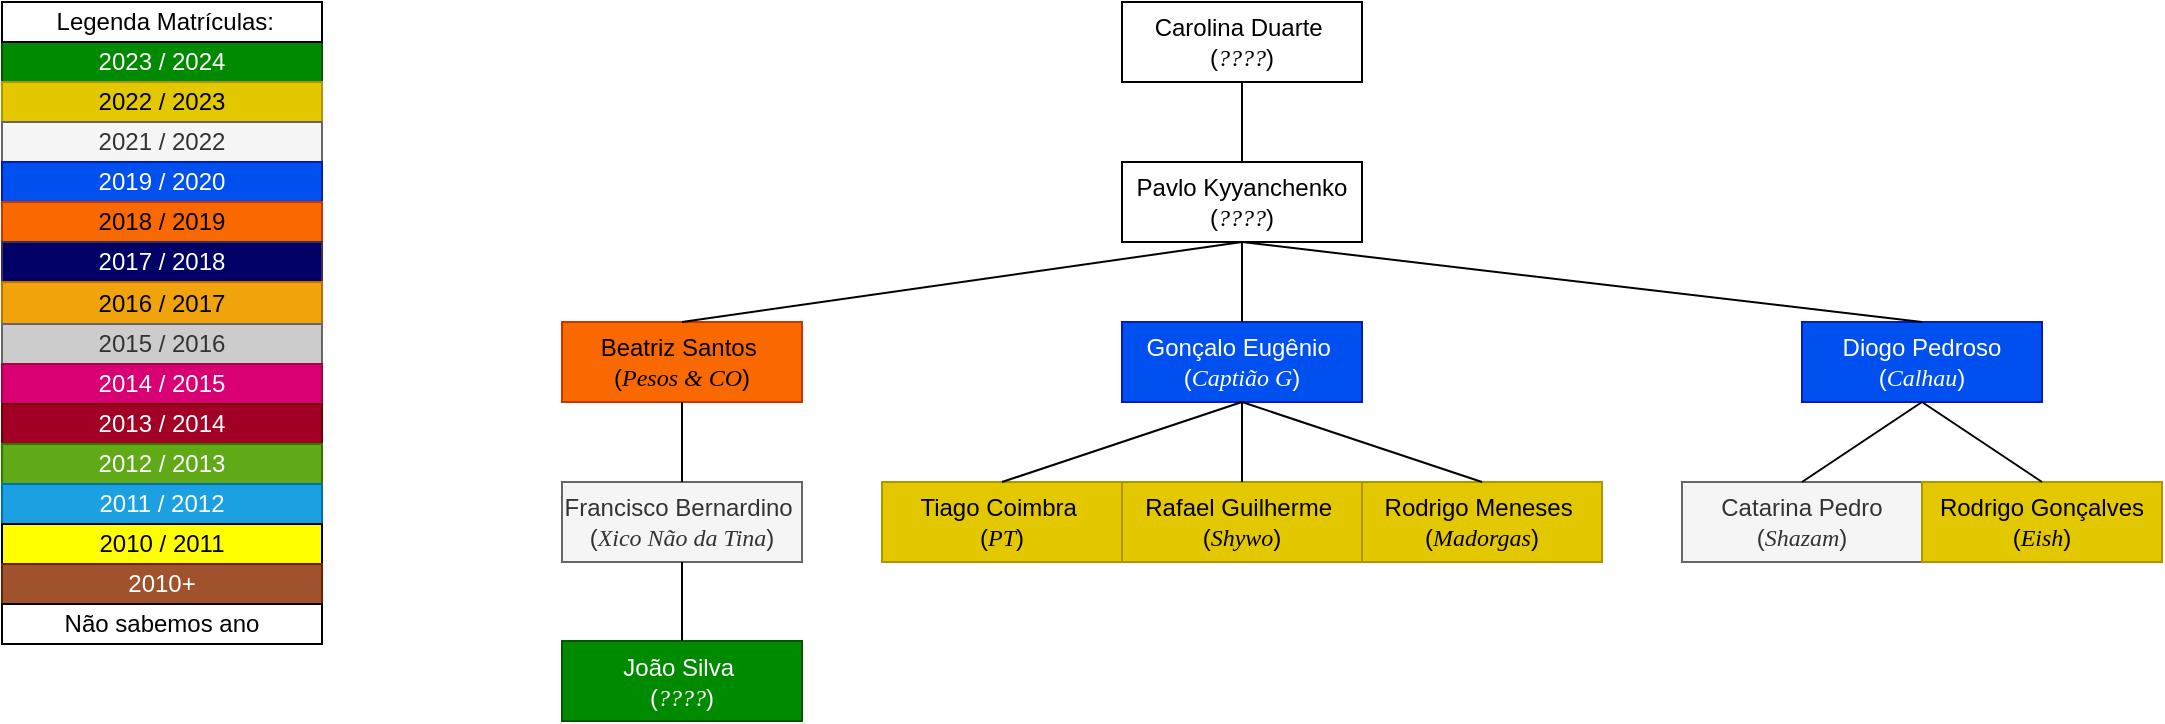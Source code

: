 <mxfile>
    <diagram name="Página-1" id="MyzGb4AWoMDugNOR0tzc">
        <mxGraphModel dx="3544" dy="2239" grid="1" gridSize="10" guides="1" tooltips="1" connect="1" arrows="1" fold="1" page="1" pageScale="1" pageWidth="1169" pageHeight="827" math="0" shadow="0">
            <root>
                <mxCell id="0"/>
                <mxCell id="1" parent="0"/>
                <mxCell id="mkdnd21y6ApAW0Ob3dTZ-105" value="2023 / 2024" style="rounded=0;whiteSpace=wrap;html=1;fillColor=#008a00;fontColor=#ffffff;strokeColor=#005700;" parent="1" vertex="1">
                    <mxGeometry x="-2320" y="-1620" width="160" height="20" as="geometry"/>
                </mxCell>
                <mxCell id="mkdnd21y6ApAW0Ob3dTZ-106" value="2022 / 2023" style="rounded=0;whiteSpace=wrap;html=1;fillColor=#e3c800;fontColor=#000000;strokeColor=#B09500;" parent="1" vertex="1">
                    <mxGeometry x="-2320" y="-1600" width="160" height="20" as="geometry"/>
                </mxCell>
                <mxCell id="mkdnd21y6ApAW0Ob3dTZ-107" value="2021 / 2022" style="rounded=0;whiteSpace=wrap;html=1;fillColor=#f5f5f5;fontColor=#333333;strokeColor=#666666;" parent="1" vertex="1">
                    <mxGeometry x="-2320" y="-1580" width="160" height="20" as="geometry"/>
                </mxCell>
                <mxCell id="mkdnd21y6ApAW0Ob3dTZ-108" value="2019 / 2020" style="rounded=0;whiteSpace=wrap;html=1;fillColor=#0050ef;fontColor=#ffffff;strokeColor=#001DBC;" parent="1" vertex="1">
                    <mxGeometry x="-2320" y="-1560" width="160" height="20" as="geometry"/>
                </mxCell>
                <mxCell id="mkdnd21y6ApAW0Ob3dTZ-109" value="2018 / 2019" style="rounded=0;whiteSpace=wrap;html=1;fillColor=#fa6800;fontColor=#000000;strokeColor=#C73500;" parent="1" vertex="1">
                    <mxGeometry x="-2320" y="-1540" width="160" height="20" as="geometry"/>
                </mxCell>
                <mxCell id="mkdnd21y6ApAW0Ob3dTZ-110" value="&amp;nbsp;Legenda Matrículas:" style="rounded=0;whiteSpace=wrap;html=1;" parent="1" vertex="1">
                    <mxGeometry x="-2320" y="-1640" width="160" height="20" as="geometry"/>
                </mxCell>
                <mxCell id="mkdnd21y6ApAW0Ob3dTZ-111" value="2017 / 2018" style="rounded=0;whiteSpace=wrap;html=1;fillColor=#000066;fontColor=#ffffff;strokeColor=#432D57;" parent="1" vertex="1">
                    <mxGeometry x="-2320" y="-1520" width="160" height="20" as="geometry"/>
                </mxCell>
                <mxCell id="mkdnd21y6ApAW0Ob3dTZ-112" value="2016 / 2017" style="rounded=0;whiteSpace=wrap;html=1;fillColor=#f0a30a;fontColor=#000000;strokeColor=#BD7000;" parent="1" vertex="1">
                    <mxGeometry x="-2320" y="-1500" width="160" height="21" as="geometry"/>
                </mxCell>
                <mxCell id="mkdnd21y6ApAW0Ob3dTZ-113" value="2015 / 2016" style="rounded=0;whiteSpace=wrap;html=1;fillColor=#CCCCCC;strokeColor=#666666;fontColor=#333333;" parent="1" vertex="1">
                    <mxGeometry x="-2320" y="-1479" width="160" height="20" as="geometry"/>
                </mxCell>
                <mxCell id="mkdnd21y6ApAW0Ob3dTZ-193" value="2014 / 2015" style="rounded=0;whiteSpace=wrap;html=1;fillColor=#d80073;fontColor=#ffffff;strokeColor=#A50040;" parent="1" vertex="1">
                    <mxGeometry x="-2320" y="-1459" width="160" height="20" as="geometry"/>
                </mxCell>
                <mxCell id="mkdnd21y6ApAW0Ob3dTZ-196" value="2013 / 2014" style="rounded=0;whiteSpace=wrap;html=1;fillColor=#a20025;fontColor=#ffffff;strokeColor=#6F0000;" parent="1" vertex="1">
                    <mxGeometry x="-2320" y="-1439" width="160" height="20" as="geometry"/>
                </mxCell>
                <mxCell id="mkdnd21y6ApAW0Ob3dTZ-197" value="2012&lt;span style=&quot;background-color: initial;&quot;&gt;&amp;nbsp;/ 2013&lt;/span&gt;" style="rounded=0;whiteSpace=wrap;html=1;fillColor=#60a917;fontColor=#ffffff;strokeColor=#2D7600;" parent="1" vertex="1">
                    <mxGeometry x="-2320" y="-1419" width="160" height="20" as="geometry"/>
                </mxCell>
                <mxCell id="mkdnd21y6ApAW0Ob3dTZ-198" value="2011&lt;span style=&quot;background-color: initial;&quot;&gt;&amp;nbsp;/ 2012&lt;/span&gt;" style="rounded=0;whiteSpace=wrap;html=1;fillColor=#1ba1e2;fontColor=#ffffff;strokeColor=#006EAF;" parent="1" vertex="1">
                    <mxGeometry x="-2320" y="-1399" width="160" height="20" as="geometry"/>
                </mxCell>
                <mxCell id="mkdnd21y6ApAW0Ob3dTZ-199" value="2010&lt;span style=&quot;background-color: initial;&quot;&gt;&amp;nbsp;/ 2011&lt;/span&gt;" style="rounded=0;whiteSpace=wrap;html=1;fillColor=#FFFF00;fontColor=#000000;" parent="1" vertex="1">
                    <mxGeometry x="-2320" y="-1379" width="160" height="20" as="geometry"/>
                </mxCell>
                <mxCell id="mkdnd21y6ApAW0Ob3dTZ-201" value="2010+" style="rounded=0;whiteSpace=wrap;html=1;fillColor=#a0522d;strokeColor=#6D1F00;fontColor=#ffffff;" parent="1" vertex="1">
                    <mxGeometry x="-2320" y="-1359" width="160" height="20" as="geometry"/>
                </mxCell>
                <mxCell id="mkdnd21y6ApAW0Ob3dTZ-207" value="&lt;div&gt;Pavlo Kyyanchenko&lt;/div&gt;&lt;div&gt;&lt;span style=&quot;background-color: initial;&quot;&gt;(&lt;/span&gt;&lt;i style=&quot;background-color: initial;&quot;&gt;&lt;font face=&quot;Times New Roman&quot;&gt;????&lt;/font&gt;&lt;/i&gt;&lt;span style=&quot;background-color: initial;&quot;&gt;)&lt;/span&gt;&lt;/div&gt;" style="rounded=0;whiteSpace=wrap;html=1;" parent="1" vertex="1">
                    <mxGeometry x="-1760" y="-1560" width="120" height="40" as="geometry"/>
                </mxCell>
                <mxCell id="mkdnd21y6ApAW0Ob3dTZ-208" value="&lt;div&gt;Gonçalo Eugênio&amp;nbsp;&lt;/div&gt;&lt;div&gt;(&lt;font face=&quot;Times New Roman&quot;&gt;&lt;i&gt;Captião G&lt;/i&gt;&lt;/font&gt;)&lt;/div&gt;" style="rounded=0;whiteSpace=wrap;html=1;fillColor=#0050ef;fontColor=#ffffff;strokeColor=#001DBC;" parent="1" vertex="1">
                    <mxGeometry x="-1760" y="-1480" width="120" height="40" as="geometry"/>
                </mxCell>
                <mxCell id="mkdnd21y6ApAW0Ob3dTZ-209" value="&lt;div&gt;Diogo Pedroso&lt;/div&gt;&lt;div&gt;(&lt;font face=&quot;Times New Roman&quot;&gt;&lt;i&gt;Calhau&lt;/i&gt;&lt;/font&gt;)&lt;/div&gt;" style="rounded=0;whiteSpace=wrap;html=1;fillColor=#0050ef;fontColor=#ffffff;strokeColor=#001DBC;" parent="1" vertex="1">
                    <mxGeometry x="-1420" y="-1480" width="120" height="40" as="geometry"/>
                </mxCell>
                <mxCell id="mkdnd21y6ApAW0Ob3dTZ-210" value="&lt;div&gt;Beatriz Santos&amp;nbsp;&lt;/div&gt;&lt;div&gt;(&lt;font face=&quot;Times New Roman&quot;&gt;&lt;i&gt;Pesos &amp;amp; CO&lt;/i&gt;&lt;/font&gt;)&lt;/div&gt;" style="rounded=0;whiteSpace=wrap;html=1;fillColor=#fa6800;fontColor=#000000;strokeColor=#C73500;" parent="1" vertex="1">
                    <mxGeometry x="-2040" y="-1480" width="120" height="40" as="geometry"/>
                </mxCell>
                <mxCell id="mkdnd21y6ApAW0Ob3dTZ-211" value="&lt;div&gt;Francisco Bernardino&amp;nbsp;&lt;/div&gt;&lt;div&gt;(&lt;font face=&quot;Times New Roman&quot;&gt;&lt;i&gt;Xico Não da Tina&lt;/i&gt;&lt;/font&gt;)&lt;/div&gt;" style="rounded=0;whiteSpace=wrap;html=1;fillColor=#f5f5f5;fontColor=#333333;strokeColor=#666666;" parent="1" vertex="1">
                    <mxGeometry x="-2040" y="-1400" width="120" height="40" as="geometry"/>
                </mxCell>
                <mxCell id="mkdnd21y6ApAW0Ob3dTZ-212" value="&lt;div&gt;Tiago Coimbra&amp;nbsp;&lt;/div&gt;&lt;div&gt;(&lt;font face=&quot;Times New Roman&quot;&gt;&lt;i&gt;PT&lt;/i&gt;&lt;/font&gt;)&lt;/div&gt;" style="rounded=0;whiteSpace=wrap;html=1;fillColor=#e3c800;fontColor=#000000;strokeColor=#B09500;" parent="1" vertex="1">
                    <mxGeometry x="-1880" y="-1400" width="120" height="40" as="geometry"/>
                </mxCell>
                <mxCell id="mkdnd21y6ApAW0Ob3dTZ-214" value="&lt;div&gt;Rafael Guilherme&amp;nbsp;&lt;/div&gt;&lt;div&gt;(&lt;font face=&quot;Times New Roman&quot;&gt;&lt;i&gt;Shywo&lt;/i&gt;&lt;/font&gt;)&lt;/div&gt;" style="rounded=0;whiteSpace=wrap;html=1;fillColor=#e3c800;fontColor=#000000;strokeColor=#B09500;" parent="1" vertex="1">
                    <mxGeometry x="-1760" y="-1400" width="120" height="40" as="geometry"/>
                </mxCell>
                <mxCell id="mkdnd21y6ApAW0Ob3dTZ-215" value="&lt;div&gt;Rodrigo Meneses&amp;nbsp;&lt;/div&gt;&lt;div&gt;(&lt;font face=&quot;Times New Roman&quot;&gt;&lt;i&gt;Madorgas&lt;/i&gt;&lt;/font&gt;)&lt;/div&gt;" style="rounded=0;whiteSpace=wrap;html=1;fillColor=#e3c800;fontColor=#000000;strokeColor=#B09500;" parent="1" vertex="1">
                    <mxGeometry x="-1640" y="-1400" width="120" height="40" as="geometry"/>
                </mxCell>
                <mxCell id="mkdnd21y6ApAW0Ob3dTZ-216" value="&lt;div&gt;Catarina Pedro&lt;/div&gt;&lt;div&gt;(&lt;font face=&quot;Times New Roman&quot;&gt;&lt;i&gt;Shazam&lt;/i&gt;&lt;/font&gt;)&lt;/div&gt;" style="rounded=0;whiteSpace=wrap;html=1;fillColor=#f5f5f5;fontColor=#333333;strokeColor=#666666;" parent="1" vertex="1">
                    <mxGeometry x="-1480" y="-1400" width="120" height="40" as="geometry"/>
                </mxCell>
                <mxCell id="mkdnd21y6ApAW0Ob3dTZ-217" value="&lt;div&gt;Rodrigo Gonçalves&lt;/div&gt;&lt;div&gt;(&lt;font face=&quot;Times New Roman&quot;&gt;&lt;i&gt;Eish&lt;/i&gt;&lt;/font&gt;)&lt;/div&gt;" style="rounded=0;whiteSpace=wrap;html=1;fillColor=#e3c800;fontColor=#000000;strokeColor=#B09500;" parent="1" vertex="1">
                    <mxGeometry x="-1360" y="-1400" width="120" height="40" as="geometry"/>
                </mxCell>
                <mxCell id="mkdnd21y6ApAW0Ob3dTZ-218" value="" style="endArrow=none;html=1;rounded=0;exitX=0.5;exitY=0;exitDx=0;exitDy=0;entryX=0.5;entryY=1;entryDx=0;entryDy=0;" parent="1" source="mkdnd21y6ApAW0Ob3dTZ-217" target="mkdnd21y6ApAW0Ob3dTZ-209" edge="1">
                    <mxGeometry width="50" height="50" relative="1" as="geometry">
                        <mxPoint x="-940" y="-1709" as="sourcePoint"/>
                        <mxPoint x="-940" y="-1750" as="targetPoint"/>
                    </mxGeometry>
                </mxCell>
                <mxCell id="mkdnd21y6ApAW0Ob3dTZ-219" value="" style="endArrow=none;html=1;rounded=0;exitX=0.5;exitY=0;exitDx=0;exitDy=0;entryX=0.5;entryY=1;entryDx=0;entryDy=0;" parent="1" source="mkdnd21y6ApAW0Ob3dTZ-216" target="mkdnd21y6ApAW0Ob3dTZ-209" edge="1">
                    <mxGeometry width="50" height="50" relative="1" as="geometry">
                        <mxPoint x="-1290" y="-1390" as="sourcePoint"/>
                        <mxPoint x="-1350" y="-1430" as="targetPoint"/>
                    </mxGeometry>
                </mxCell>
                <mxCell id="mkdnd21y6ApAW0Ob3dTZ-220" value="" style="endArrow=none;html=1;rounded=0;exitX=0.5;exitY=0;exitDx=0;exitDy=0;entryX=0.5;entryY=1;entryDx=0;entryDy=0;" parent="1" source="mkdnd21y6ApAW0Ob3dTZ-209" target="mkdnd21y6ApAW0Ob3dTZ-207" edge="1">
                    <mxGeometry width="50" height="50" relative="1" as="geometry">
                        <mxPoint x="-1280" y="-1380" as="sourcePoint"/>
                        <mxPoint x="-1340" y="-1420" as="targetPoint"/>
                    </mxGeometry>
                </mxCell>
                <mxCell id="mkdnd21y6ApAW0Ob3dTZ-221" value="" style="endArrow=none;html=1;rounded=0;exitX=0.5;exitY=0;exitDx=0;exitDy=0;entryX=0.5;entryY=1;entryDx=0;entryDy=0;" parent="1" source="mkdnd21y6ApAW0Ob3dTZ-208" target="mkdnd21y6ApAW0Ob3dTZ-207" edge="1">
                    <mxGeometry width="50" height="50" relative="1" as="geometry">
                        <mxPoint x="-1270" y="-1370" as="sourcePoint"/>
                        <mxPoint x="-1330" y="-1410" as="targetPoint"/>
                    </mxGeometry>
                </mxCell>
                <mxCell id="mkdnd21y6ApAW0Ob3dTZ-222" value="" style="endArrow=none;html=1;rounded=0;exitX=0.5;exitY=0;exitDx=0;exitDy=0;entryX=0.5;entryY=1;entryDx=0;entryDy=0;" parent="1" source="mkdnd21y6ApAW0Ob3dTZ-210" target="mkdnd21y6ApAW0Ob3dTZ-207" edge="1">
                    <mxGeometry width="50" height="50" relative="1" as="geometry">
                        <mxPoint x="-1260" y="-1360" as="sourcePoint"/>
                        <mxPoint x="-1320" y="-1400" as="targetPoint"/>
                    </mxGeometry>
                </mxCell>
                <mxCell id="mkdnd21y6ApAW0Ob3dTZ-223" value="" style="endArrow=none;html=1;rounded=0;exitX=0.5;exitY=0;exitDx=0;exitDy=0;entryX=0.5;entryY=1;entryDx=0;entryDy=0;" parent="1" source="mkdnd21y6ApAW0Ob3dTZ-215" target="mkdnd21y6ApAW0Ob3dTZ-208" edge="1">
                    <mxGeometry width="50" height="50" relative="1" as="geometry">
                        <mxPoint x="-1250" y="-1350" as="sourcePoint"/>
                        <mxPoint x="-1310" y="-1390" as="targetPoint"/>
                    </mxGeometry>
                </mxCell>
                <mxCell id="mkdnd21y6ApAW0Ob3dTZ-224" value="" style="endArrow=none;html=1;rounded=0;exitX=0.5;exitY=0;exitDx=0;exitDy=0;entryX=0.5;entryY=1;entryDx=0;entryDy=0;" parent="1" source="mkdnd21y6ApAW0Ob3dTZ-214" target="mkdnd21y6ApAW0Ob3dTZ-208" edge="1">
                    <mxGeometry width="50" height="50" relative="1" as="geometry">
                        <mxPoint x="-1240" y="-1340" as="sourcePoint"/>
                        <mxPoint x="-1300" y="-1380" as="targetPoint"/>
                    </mxGeometry>
                </mxCell>
                <mxCell id="mkdnd21y6ApAW0Ob3dTZ-225" value="" style="endArrow=none;html=1;rounded=0;exitX=0.5;exitY=0;exitDx=0;exitDy=0;entryX=0.5;entryY=1;entryDx=0;entryDy=0;" parent="1" source="mkdnd21y6ApAW0Ob3dTZ-212" target="mkdnd21y6ApAW0Ob3dTZ-208" edge="1">
                    <mxGeometry width="50" height="50" relative="1" as="geometry">
                        <mxPoint x="-1230" y="-1330" as="sourcePoint"/>
                        <mxPoint x="-1290" y="-1370" as="targetPoint"/>
                    </mxGeometry>
                </mxCell>
                <mxCell id="mkdnd21y6ApAW0Ob3dTZ-226" value="" style="endArrow=none;html=1;rounded=0;exitX=0.5;exitY=0;exitDx=0;exitDy=0;entryX=0.5;entryY=1;entryDx=0;entryDy=0;" parent="1" source="mkdnd21y6ApAW0Ob3dTZ-211" target="mkdnd21y6ApAW0Ob3dTZ-210" edge="1">
                    <mxGeometry width="50" height="50" relative="1" as="geometry">
                        <mxPoint x="-1220" y="-1320" as="sourcePoint"/>
                        <mxPoint x="-1280" y="-1360" as="targetPoint"/>
                    </mxGeometry>
                </mxCell>
                <mxCell id="mkdnd21y6ApAW0Ob3dTZ-227" value="&lt;div&gt;Carolina Duarte&amp;nbsp;&lt;/div&gt;&lt;div&gt;(&lt;i&gt;&lt;font face=&quot;Times New Roman&quot;&gt;????&lt;/font&gt;&lt;/i&gt;)&lt;/div&gt;" style="rounded=0;whiteSpace=wrap;html=1;" parent="1" vertex="1">
                    <mxGeometry x="-1760" y="-1640" width="120" height="40" as="geometry"/>
                </mxCell>
                <mxCell id="mkdnd21y6ApAW0Ob3dTZ-228" value="" style="endArrow=none;html=1;rounded=0;exitX=0.5;exitY=0;exitDx=0;exitDy=0;entryX=0.5;entryY=1;entryDx=0;entryDy=0;" parent="1" source="mkdnd21y6ApAW0Ob3dTZ-207" target="mkdnd21y6ApAW0Ob3dTZ-227" edge="1">
                    <mxGeometry width="50" height="50" relative="1" as="geometry">
                        <mxPoint x="-1350" y="-1469.5" as="sourcePoint"/>
                        <mxPoint x="-1690" y="-1509.5" as="targetPoint"/>
                    </mxGeometry>
                </mxCell>
                <mxCell id="mkdnd21y6ApAW0Ob3dTZ-229" value="&lt;div&gt;João Silva&amp;nbsp;&lt;/div&gt;&lt;div&gt;(&lt;font face=&quot;Times New Roman&quot;&gt;&lt;i&gt;????&lt;/i&gt;&lt;/font&gt;)&lt;/div&gt;" style="rounded=0;whiteSpace=wrap;html=1;fillColor=#008a00;fontColor=#ffffff;strokeColor=#005700;" parent="1" vertex="1">
                    <mxGeometry x="-2040" y="-1320.5" width="120" height="40" as="geometry"/>
                </mxCell>
                <mxCell id="mkdnd21y6ApAW0Ob3dTZ-230" value="" style="endArrow=none;html=1;rounded=0;exitX=0.5;exitY=0;exitDx=0;exitDy=0;entryX=0.5;entryY=1;entryDx=0;entryDy=0;" parent="1" source="mkdnd21y6ApAW0Ob3dTZ-229" target="mkdnd21y6ApAW0Ob3dTZ-211" edge="1">
                    <mxGeometry width="50" height="50" relative="1" as="geometry">
                        <mxPoint x="-1970" y="-1389.5" as="sourcePoint"/>
                        <mxPoint x="-1970" y="-1429.5" as="targetPoint"/>
                    </mxGeometry>
                </mxCell>
                <mxCell id="mkdnd21y6ApAW0Ob3dTZ-259" value="Não sabemos ano" style="rounded=0;whiteSpace=wrap;html=1;" parent="1" vertex="1">
                    <mxGeometry x="-2320" y="-1339" width="160" height="20" as="geometry"/>
                </mxCell>
            </root>
        </mxGraphModel>
    </diagram>
</mxfile>